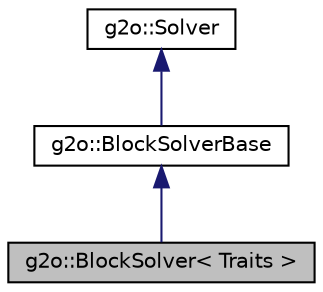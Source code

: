 digraph "g2o::BlockSolver&lt; Traits &gt;"
{
  edge [fontname="Helvetica",fontsize="10",labelfontname="Helvetica",labelfontsize="10"];
  node [fontname="Helvetica",fontsize="10",shape=record];
  Node0 [label="g2o::BlockSolver\< Traits \>",height=0.2,width=0.4,color="black", fillcolor="grey75", style="filled", fontcolor="black"];
  Node1 -> Node0 [dir="back",color="midnightblue",fontsize="10",style="solid",fontname="Helvetica"];
  Node1 [label="g2o::BlockSolverBase",height=0.2,width=0.4,color="black", fillcolor="white", style="filled",URL="$classg2o_1_1_block_solver_base.html",tooltip="base for the block solvers with some basic function interfaces "];
  Node2 -> Node1 [dir="back",color="midnightblue",fontsize="10",style="solid",fontname="Helvetica"];
  Node2 [label="g2o::Solver",height=0.2,width=0.4,color="black", fillcolor="white", style="filled",URL="$classg2o_1_1_solver.html",tooltip="Generic interface for a sparse solver operating on a graph which solves one iteration of the lineariz..."];
}
